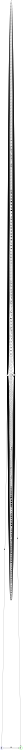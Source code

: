 digraph finite_state_machine {
rankdir=LR;
size="8,5"
node [shape = circle];
0 [label="0" color="black" shape="circle"]
0 -> 1 [label="?"]0 -> 1 [label="?"]0 -> 1 [label="?"]0 -> 1 [label="?"]0 -> 1 [label="?"]0 -> 1 [label="?"]0 -> 1 [label="?"]0 -> 1 [label="?"]0 -> 1 [label="?"]0 -> 1 [label="?"]0 -> 1 [label="?"]0 -> 1 [label="?"]0 -> 1 [label="?"]0 -> 1 [label="?"]0 -> 1 [label="?"]0 -> 1 [label="?"]0 -> 1 [label="?"]0 -> 1 [label="?"]0 -> 1 [label="?"]0 -> 1 [label="?"]0 -> 1 [label="?"]0 -> 1 [label="?"]0 -> 1 [label="?"]0 -> 1 [label="?"]0 -> 1 [label="?"]0 -> 1 [label="?"]0 -> 1 [label="?"]0 -> 1 [label="?"]0 -> 1 [label="?"]0 -> 1 [label="?"]0 -> 1 [label="?"]0 -> 1 [label="?"]0 -> 1 [label="?"]0 -> 1 [label="?"]0 -> 1 [label="?"]0 -> 1 [label="?"]0 -> 1 [label="?"]0 -> 1 [label="?"]0 -> 1 [label="?"]0 -> 1 [label="?"]0 -> 1 [label="?"]0 -> 1 [label="?"]0 -> 1 [label="?"]0 -> 1 [label="?"]0 -> 1 [label="?"]0 -> 1 [label="?"]0 -> 1 [label="?"]0 -> 1 [label="?"]0 -> 1 [label="0"]0 -> 1 [label="1"]0 -> 1 [label="2"]0 -> 1 [label="3"]0 -> 1 [label="4"]0 -> 1 [label="5"]0 -> 1 [label="6"]0 -> 1 [label="7"]0 -> 1 [label="8"]0 -> 1 [label="9"]0 -> 1 [label="?"]0 -> 1 [label="?"]0 -> 1 [label="?"]0 -> 1 [label="?"]0 -> 1 [label="?"]0 -> 1 [label="?"]0 -> 1 [label="?"]0 -> 1 [label="A"]0 -> 1 [label="B"]0 -> 1 [label="C"]0 -> 1 [label="D"]0 -> 1 [label="E"]0 -> 1 [label="F"]0 -> 1 [label="G"]0 -> 1 [label="H"]0 -> 1 [label="I"]0 -> 1 [label="J"]0 -> 1 [label="K"]0 -> 1 [label="L"]0 -> 1 [label="M"]0 -> 1 [label="N"]0 -> 1 [label="O"]0 -> 1 [label="P"]0 -> 1 [label="Q"]0 -> 1 [label="R"]0 -> 1 [label="S"]0 -> 1 [label="T"]0 -> 1 [label="U"]0 -> 1 [label="V"]0 -> 1 [label="W"]0 -> 1 [label="X"]0 -> 1 [label="Y"]0 -> 1 [label="Z"]0 -> 1 [label="?"]0 -> 1 [label="?"]0 -> 1 [label="?"]0 -> 1 [label="?"]0 -> 1 [label="?"]0 -> 1 [label="?"]0 -> 1 [label="a"]0 -> 1 [label="b"]0 -> 1 [label="c"]0 -> 1 [label="d"]0 -> 1 [label="e"]0 -> 1 [label="f"]0 -> 1 [label="g"]0 -> 1 [label="h"]0 -> 1 [label="i"]0 -> 1 [label="j"]0 -> 1 [label="k"]0 -> 1 [label="l"]0 -> 1 [label="m"]0 -> 1 [label="n"]0 -> 1 [label="o"]0 -> 1 [label="p"]0 -> 1 [label="q"]0 -> 1 [label="r"]0 -> 1 [label="s"]0 -> 1 [label="t"]0 -> 1 [label="u"]0 -> 1 [label="v"]0 -> 1 [label="w"]0 -> 1 [label="x"]0 -> 1 [label="y"]0 -> 1 [label="z"]0 -> 1 [label="?"]0 -> 1 [label="?"]0 -> 1 [label="?"]0 -> 1 [label="?"]0 -> 1 [label="?"]0 -> 1 [label="?"]0 -> 1 [label="?"]0 -> 1 [label="?"]0 -> 1 [label="?"]0 -> 1 [label="?"]0 -> 1 [label="?"]0 -> 1 [label="?"]0 -> 1 [label="?"]0 -> 1 [label="?"]0 -> 1 [label="?"]0 -> 1 [label="?"]0 -> 1 [label="?"]0 -> 1 [label="?"]0 -> 1 [label="?"]0 -> 1 [label="?"]0 -> 1 [label="?"]0 -> 1 [label="?"]0 -> 1 [label="?"]0 -> 1 [label="?"]0 -> 1 [label="?"]0 -> 1 [label="?"]0 -> 1 [label="?"]0 -> 1 [label="?"]0 -> 1 [label="?"]0 -> 1 [label="?"]0 -> 1 [label="?"]0 -> 1 [label="?"]0 -> 1 [label="?"]0 -> 1 [label="?"]0 -> 1 [label="?"]0 -> 1 [label="?"]0 -> 1 [label="?"]0 -> 1 [label="?"]0 -> 1 [label="?"]0 -> 1 [label="?"]0 -> 1 [label="?"]0 -> 1 [label="?"]0 -> 1 [label="?"]0 -> 1 [label="?"]0 -> 1 [label="?"]0 -> 1 [label="?"]0 -> 1 [label="?"]0 -> 1 [label="ª"]0 -> 1 [label="?"]0 -> 1 [label="?"]0 -> 1 [label="?"]0 -> 1 [label="?"]0 -> 1 [label="?"]0 -> 1 [label="?"]0 -> 1 [label="?"]0 -> 1 [label="?"]0 -> 1 [label="?"]0 -> 1 [label="?"]0 -> 1 [label="µ"]0 -> 1 [label="?"]0 -> 1 [label="?"]0 -> 1 [label="?"]0 -> 1 [label="?"]0 -> 1 [label="º"]0 -> 1 [label="?"]0 -> 1 [label="?"]0 -> 1 [label="?"]0 -> 1 [label="?"]0 -> 1 [label="?"]0 -> 1 [label="À"]0 -> 1 [label="Á"]0 -> 1 [label="Â"]0 -> 1 [label="Ã"]0 -> 1 [label="Ä"]0 -> 1 [label="Å"]0 -> 1 [label="Æ"]0 -> 1 [label="Ç"]0 -> 1 [label="È"]0 -> 1 [label="É"]0 -> 1 [label="Ê"]0 -> 1 [label="Ë"]0 -> 1 [label="Ì"]0 -> 1 [label="Í"]0 -> 1 [label="Î"]0 -> 1 [label="Ï"]0 -> 1 [label="Ð"]0 -> 1 [label="Ñ"]0 -> 1 [label="Ò"]0 -> 1 [label="Ó"]0 -> 1 [label="Ô"]0 -> 1 [label="Õ"]0 -> 1 [label="Ö"]0 -> 1 [label="?"]0 -> 1 [label="Ø"]0 -> 1 [label="Ù"]0 -> 1 [label="Ú"]0 -> 1 [label="Û"]0 -> 1 [label="Ü"]0 -> 1 [label="Ý"]0 -> 1 [label="Þ"]0 -> 1 [label="ß"]0 -> 1 [label="à"]0 -> 1 [label="á"]0 -> 1 [label="â"]0 -> 1 [label="ã"]0 -> 1 [label="ä"]0 -> 1 [label="å"]0 -> 1 [label="æ"]0 -> 1 [label="ç"]0 -> 1 [label="è"]0 -> 1 [label="é"]0 -> 1 [label="ê"]0 -> 1 [label="ë"]0 -> 1 [label="ì"]0 -> 1 [label="í"]0 -> 1 [label="î"]0 -> 1 [label="ï"]0 -> 1 [label="ð"]0 -> 1 [label="ñ"]0 -> 1 [label="ò"]0 -> 1 [label="ó"]0 -> 1 [label="ô"]0 -> 1 [label="õ"]0 -> 1 [label="ö"]0 -> 1 [label="?"]0 -> 1 [label="ø"]0 -> 1 [label="ù"]0 -> 1 [label="ú"]0 -> 1 [label="û"]0 -> 1 [label="ü"]0 -> 1 [label="ý"]0 -> 1 [label="þ"]0 -> 1 [label="ÿ"]1 [label="1" color="black" shape="circle"]
1 -> 2 [label="ε"]1 -> 0 [label="ε"]2 [label="2" color="green" shape="doublecircle"]
3 [label="3" color="black" shape="circle"]
3 -> 2 [label="ε"]3 -> 0 [label="ε"]3 [color="blue"]
}